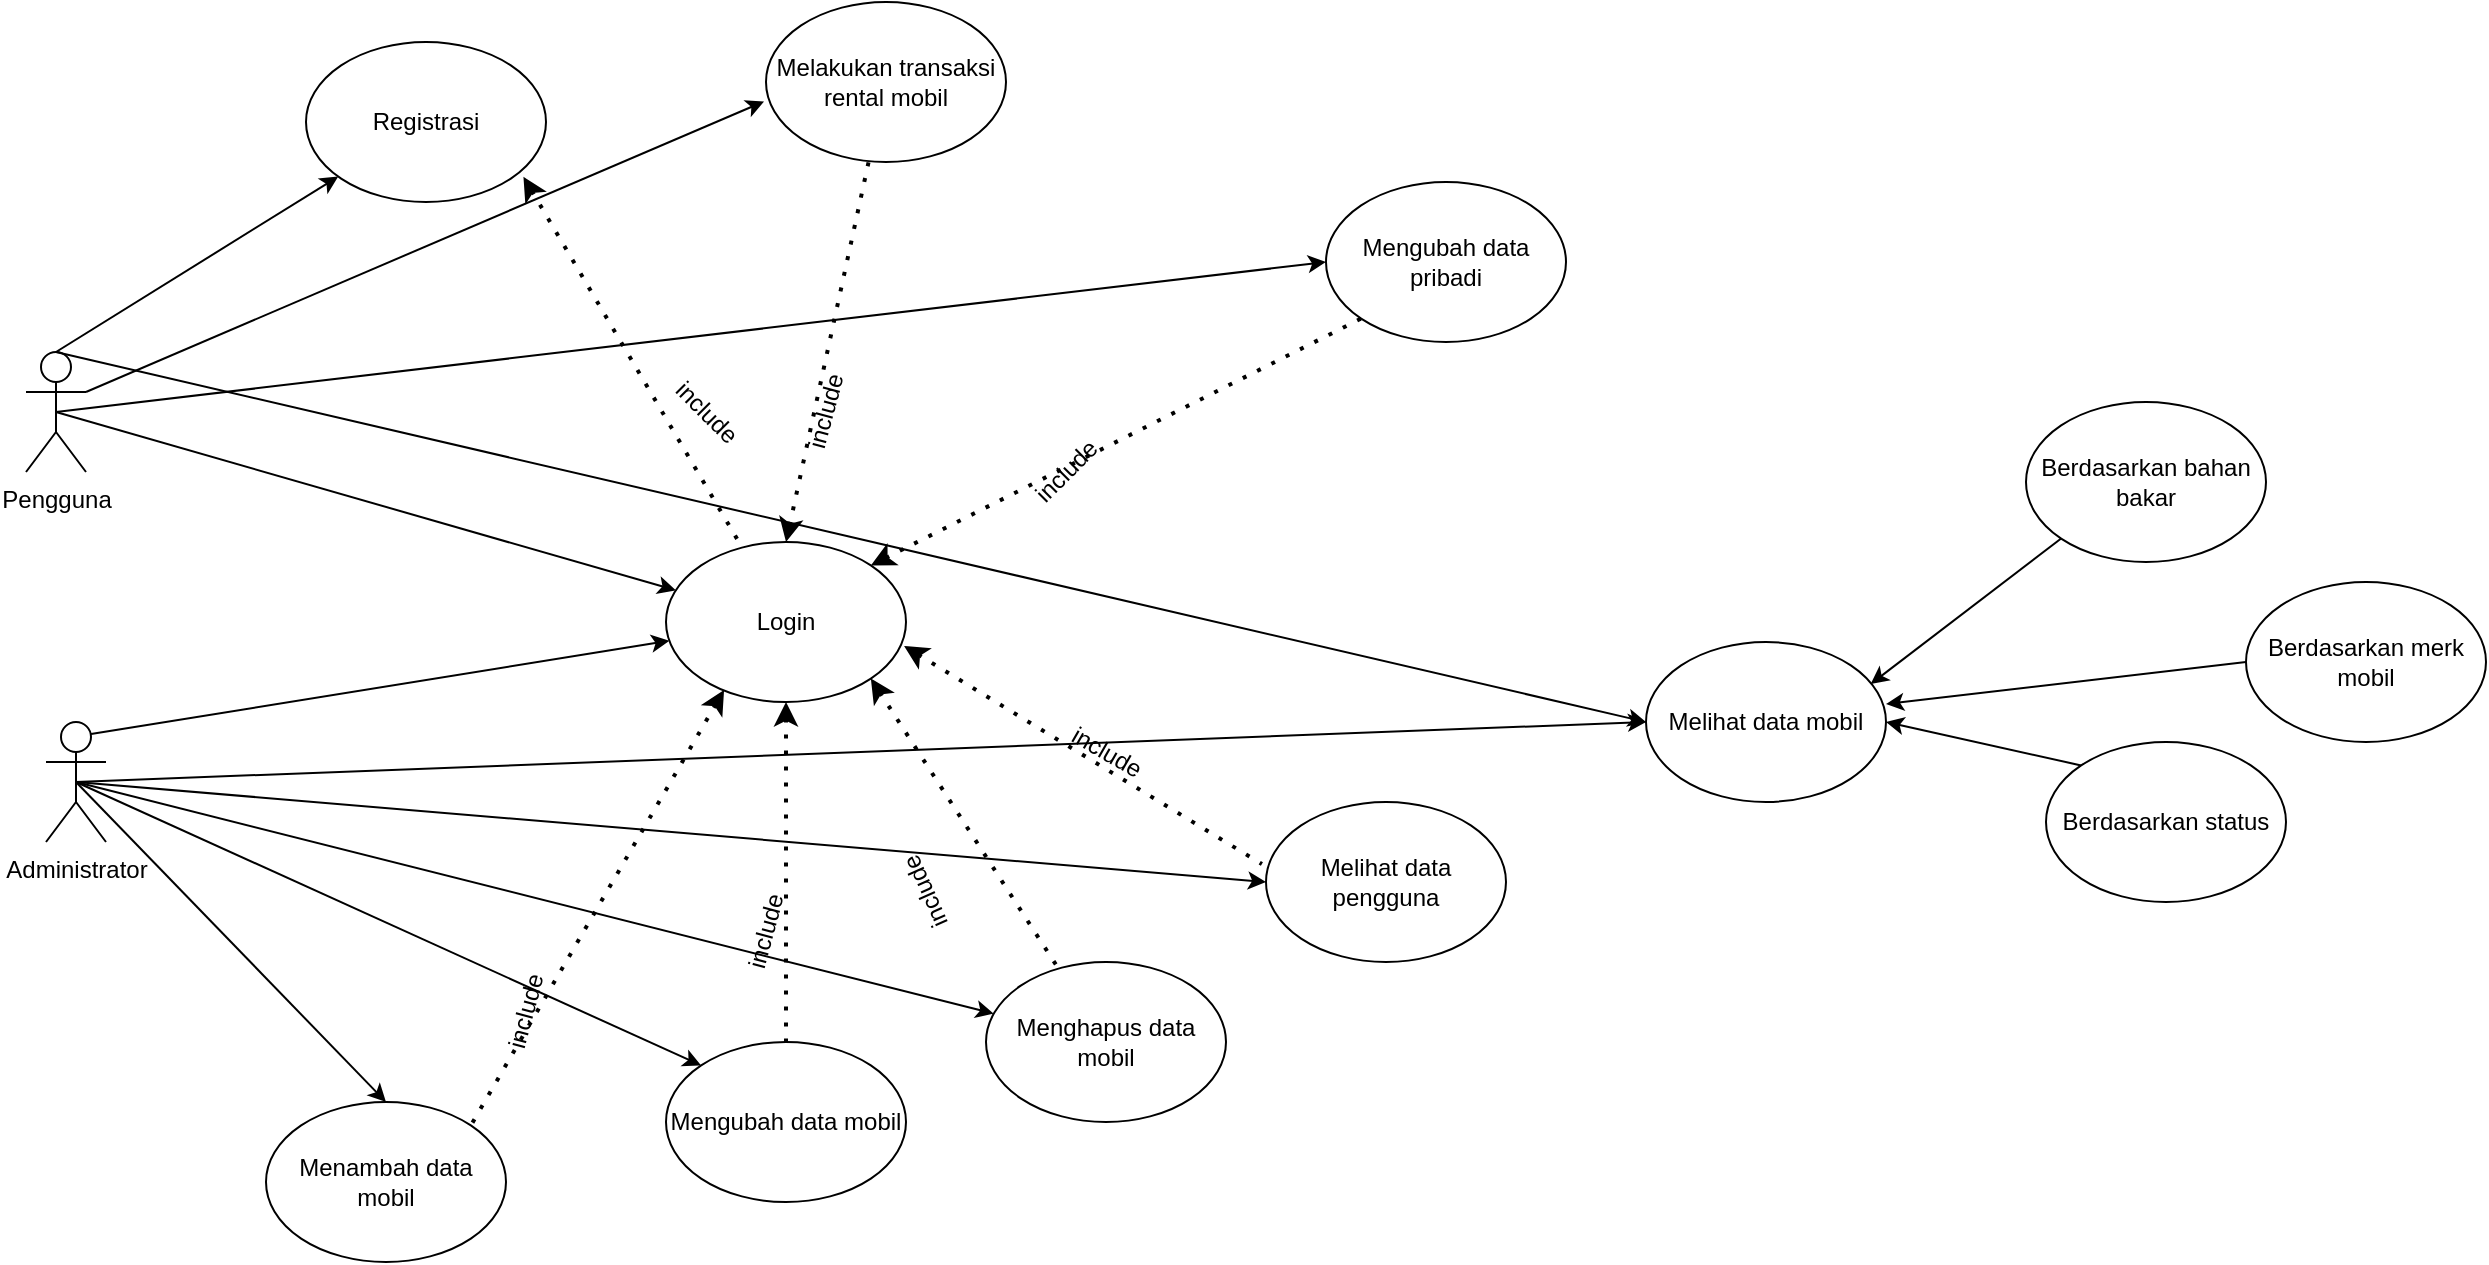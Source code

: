 <mxfile version="20.5.1" type="github">
  <diagram id="B251NugsWzoPd4SDN37e" name="Halaman-1">
    <mxGraphModel dx="1157" dy="693" grid="1" gridSize="10" guides="1" tooltips="1" connect="1" arrows="1" fold="1" page="1" pageScale="1" pageWidth="2336" pageHeight="1654" math="0" shadow="0">
      <root>
        <mxCell id="0" />
        <mxCell id="1" parent="0" />
        <mxCell id="0clVsL5dOq3qMBQrPElE-1" value="Pengguna" style="shape=umlActor;verticalLabelPosition=bottom;verticalAlign=top;html=1;outlineConnect=0;" vertex="1" parent="1">
          <mxGeometry x="310" y="205" width="30" height="60" as="geometry" />
        </mxCell>
        <mxCell id="0clVsL5dOq3qMBQrPElE-2" value="Administrator" style="shape=umlActor;verticalLabelPosition=bottom;verticalAlign=top;html=1;outlineConnect=0;" vertex="1" parent="1">
          <mxGeometry x="320" y="390" width="30" height="60" as="geometry" />
        </mxCell>
        <mxCell id="0clVsL5dOq3qMBQrPElE-3" value="Login" style="ellipse;whiteSpace=wrap;html=1;" vertex="1" parent="1">
          <mxGeometry x="630" y="300" width="120" height="80" as="geometry" />
        </mxCell>
        <mxCell id="0clVsL5dOq3qMBQrPElE-4" value="Registrasi" style="ellipse;whiteSpace=wrap;html=1;" vertex="1" parent="1">
          <mxGeometry x="450" y="50" width="120" height="80" as="geometry" />
        </mxCell>
        <mxCell id="0clVsL5dOq3qMBQrPElE-5" value="Melakukan transaksi rental mobil" style="ellipse;whiteSpace=wrap;html=1;" vertex="1" parent="1">
          <mxGeometry x="680" y="30" width="120" height="80" as="geometry" />
        </mxCell>
        <mxCell id="0clVsL5dOq3qMBQrPElE-6" value="Mengubah data mobil" style="ellipse;whiteSpace=wrap;html=1;" vertex="1" parent="1">
          <mxGeometry x="630" y="550" width="120" height="80" as="geometry" />
        </mxCell>
        <mxCell id="0clVsL5dOq3qMBQrPElE-7" value="Mengubah data pribadi" style="ellipse;whiteSpace=wrap;html=1;" vertex="1" parent="1">
          <mxGeometry x="960" y="120" width="120" height="80" as="geometry" />
        </mxCell>
        <mxCell id="0clVsL5dOq3qMBQrPElE-8" value="Menambah data mobil" style="ellipse;whiteSpace=wrap;html=1;" vertex="1" parent="1">
          <mxGeometry x="430" y="580" width="120" height="80" as="geometry" />
        </mxCell>
        <mxCell id="0clVsL5dOq3qMBQrPElE-9" value="Melihat data mobil" style="ellipse;whiteSpace=wrap;html=1;" vertex="1" parent="1">
          <mxGeometry x="1120" y="350" width="120" height="80" as="geometry" />
        </mxCell>
        <mxCell id="0clVsL5dOq3qMBQrPElE-10" value="Berdasarkan status" style="ellipse;whiteSpace=wrap;html=1;" vertex="1" parent="1">
          <mxGeometry x="1320" y="400" width="120" height="80" as="geometry" />
        </mxCell>
        <mxCell id="0clVsL5dOq3qMBQrPElE-11" value="Berdasarkan bahan bakar" style="ellipse;whiteSpace=wrap;html=1;" vertex="1" parent="1">
          <mxGeometry x="1310" y="230" width="120" height="80" as="geometry" />
        </mxCell>
        <mxCell id="0clVsL5dOq3qMBQrPElE-12" value="Menghapus data mobil" style="ellipse;whiteSpace=wrap;html=1;" vertex="1" parent="1">
          <mxGeometry x="790" y="510" width="120" height="80" as="geometry" />
        </mxCell>
        <mxCell id="0clVsL5dOq3qMBQrPElE-13" value="Melihat data pengguna" style="ellipse;whiteSpace=wrap;html=1;" vertex="1" parent="1">
          <mxGeometry x="930" y="430" width="120" height="80" as="geometry" />
        </mxCell>
        <mxCell id="0clVsL5dOq3qMBQrPElE-14" value="" style="endArrow=classic;html=1;rounded=0;exitX=0.5;exitY=0.5;exitDx=0;exitDy=0;exitPerimeter=0;" edge="1" parent="1" source="0clVsL5dOq3qMBQrPElE-1" target="0clVsL5dOq3qMBQrPElE-3">
          <mxGeometry width="50" height="50" relative="1" as="geometry">
            <mxPoint x="490" y="260" as="sourcePoint" />
            <mxPoint x="640" y="330" as="targetPoint" />
          </mxGeometry>
        </mxCell>
        <mxCell id="0clVsL5dOq3qMBQrPElE-15" value="" style="endArrow=classic;html=1;rounded=0;exitX=0.75;exitY=0.1;exitDx=0;exitDy=0;exitPerimeter=0;" edge="1" parent="1" source="0clVsL5dOq3qMBQrPElE-2" target="0clVsL5dOq3qMBQrPElE-3">
          <mxGeometry width="50" height="50" relative="1" as="geometry">
            <mxPoint x="420" y="390" as="sourcePoint" />
            <mxPoint x="620" y="400" as="targetPoint" />
          </mxGeometry>
        </mxCell>
        <mxCell id="0clVsL5dOq3qMBQrPElE-16" value="" style="endArrow=classic;html=1;rounded=0;entryX=-0.008;entryY=0.622;entryDx=0;entryDy=0;entryPerimeter=0;exitX=1;exitY=0.333;exitDx=0;exitDy=0;exitPerimeter=0;" edge="1" parent="1" source="0clVsL5dOq3qMBQrPElE-1" target="0clVsL5dOq3qMBQrPElE-5">
          <mxGeometry width="50" height="50" relative="1" as="geometry">
            <mxPoint x="480" y="220" as="sourcePoint" />
            <mxPoint x="670" y="90" as="targetPoint" />
          </mxGeometry>
        </mxCell>
        <mxCell id="0clVsL5dOq3qMBQrPElE-17" value="" style="endArrow=none;dashed=1;html=1;dashPattern=1 3;strokeWidth=2;rounded=0;startArrow=classic;startFill=1;exitX=0.5;exitY=0;exitDx=0;exitDy=0;" edge="1" parent="1" source="0clVsL5dOq3qMBQrPElE-3" target="0clVsL5dOq3qMBQrPElE-5">
          <mxGeometry width="50" height="50" relative="1" as="geometry">
            <mxPoint x="690" y="345" as="sourcePoint" />
            <mxPoint x="720" y="135" as="targetPoint" />
          </mxGeometry>
        </mxCell>
        <mxCell id="0clVsL5dOq3qMBQrPElE-18" value="include" style="text;html=1;resizable=0;autosize=1;align=center;verticalAlign=middle;points=[];fillColor=none;strokeColor=none;rounded=0;rotation=-75;" vertex="1" parent="1">
          <mxGeometry x="680" y="220" width="60" height="30" as="geometry" />
        </mxCell>
        <mxCell id="0clVsL5dOq3qMBQrPElE-19" value="" style="endArrow=classic;html=1;rounded=0;exitX=0.5;exitY=0;exitDx=0;exitDy=0;exitPerimeter=0;" edge="1" parent="1" source="0clVsL5dOq3qMBQrPElE-1" target="0clVsL5dOq3qMBQrPElE-4">
          <mxGeometry width="50" height="50" relative="1" as="geometry">
            <mxPoint x="455" y="260" as="sourcePoint" />
            <mxPoint x="654.524" y="363.907" as="targetPoint" />
          </mxGeometry>
        </mxCell>
        <mxCell id="0clVsL5dOq3qMBQrPElE-20" value="" style="endArrow=none;dashed=1;html=1;dashPattern=1 3;strokeWidth=2;rounded=0;startArrow=classic;startFill=1;exitX=0.906;exitY=0.842;exitDx=0;exitDy=0;exitPerimeter=0;" edge="1" parent="1" source="0clVsL5dOq3qMBQrPElE-4" target="0clVsL5dOq3qMBQrPElE-3">
          <mxGeometry width="50" height="50" relative="1" as="geometry">
            <mxPoint x="710" y="340" as="sourcePoint" />
            <mxPoint x="740" y="130" as="targetPoint" />
          </mxGeometry>
        </mxCell>
        <mxCell id="0clVsL5dOq3qMBQrPElE-21" value="include" style="text;html=1;resizable=0;autosize=1;align=center;verticalAlign=middle;points=[];fillColor=none;strokeColor=none;rounded=0;rotation=45;" vertex="1" parent="1">
          <mxGeometry x="620" y="220" width="60" height="30" as="geometry" />
        </mxCell>
        <mxCell id="0clVsL5dOq3qMBQrPElE-22" value="" style="endArrow=classic;html=1;rounded=0;exitX=0.5;exitY=0.5;exitDx=0;exitDy=0;exitPerimeter=0;entryX=0;entryY=0;entryDx=0;entryDy=0;" edge="1" parent="1" source="0clVsL5dOq3qMBQrPElE-2" target="0clVsL5dOq3qMBQrPElE-6">
          <mxGeometry width="50" height="50" relative="1" as="geometry">
            <mxPoint x="440" y="430" as="sourcePoint" />
            <mxPoint x="641.537" y="398.994" as="targetPoint" />
          </mxGeometry>
        </mxCell>
        <mxCell id="0clVsL5dOq3qMBQrPElE-23" value="" style="endArrow=classic;html=1;rounded=0;entryX=0;entryY=0.5;entryDx=0;entryDy=0;exitX=0.5;exitY=0;exitDx=0;exitDy=0;exitPerimeter=0;" edge="1" parent="1" source="0clVsL5dOq3qMBQrPElE-1" target="0clVsL5dOq3qMBQrPElE-9">
          <mxGeometry width="50" height="50" relative="1" as="geometry">
            <mxPoint x="460" y="230" as="sourcePoint" />
            <mxPoint x="689.04" y="89.76" as="targetPoint" />
          </mxGeometry>
        </mxCell>
        <mxCell id="0clVsL5dOq3qMBQrPElE-24" value="" style="endArrow=classic;html=1;rounded=0;entryX=0.936;entryY=0.263;entryDx=0;entryDy=0;entryPerimeter=0;exitX=0;exitY=1;exitDx=0;exitDy=0;" edge="1" parent="1" source="0clVsL5dOq3qMBQrPElE-11" target="0clVsL5dOq3qMBQrPElE-9">
          <mxGeometry width="50" height="50" relative="1" as="geometry">
            <mxPoint x="470" y="240" as="sourcePoint" />
            <mxPoint x="1130" y="400" as="targetPoint" />
          </mxGeometry>
        </mxCell>
        <mxCell id="0clVsL5dOq3qMBQrPElE-25" value="" style="endArrow=classic;html=1;rounded=0;entryX=1;entryY=0.5;entryDx=0;entryDy=0;exitX=0;exitY=0;exitDx=0;exitDy=0;" edge="1" parent="1" source="0clVsL5dOq3qMBQrPElE-10" target="0clVsL5dOq3qMBQrPElE-9">
          <mxGeometry width="50" height="50" relative="1" as="geometry">
            <mxPoint x="1337.574" y="308.284" as="sourcePoint" />
            <mxPoint x="1242.32" y="381.04" as="targetPoint" />
          </mxGeometry>
        </mxCell>
        <mxCell id="0clVsL5dOq3qMBQrPElE-26" value="" style="endArrow=none;dashed=1;html=1;dashPattern=1 3;strokeWidth=2;rounded=0;startArrow=classic;startFill=1;entryX=0.5;entryY=0;entryDx=0;entryDy=0;exitX=0.5;exitY=1;exitDx=0;exitDy=0;" edge="1" parent="1" source="0clVsL5dOq3qMBQrPElE-3" target="0clVsL5dOq3qMBQrPElE-6">
          <mxGeometry width="50" height="50" relative="1" as="geometry">
            <mxPoint x="680" y="430" as="sourcePoint" />
            <mxPoint x="681.026" y="352.053" as="targetPoint" />
          </mxGeometry>
        </mxCell>
        <mxCell id="0clVsL5dOq3qMBQrPElE-27" value="include" style="text;html=1;resizable=0;autosize=1;align=center;verticalAlign=middle;points=[];fillColor=none;strokeColor=none;rounded=0;rotation=-75;" vertex="1" parent="1">
          <mxGeometry x="650" y="480" width="60" height="30" as="geometry" />
        </mxCell>
        <mxCell id="0clVsL5dOq3qMBQrPElE-29" value="" style="endArrow=classic;html=1;rounded=0;entryX=0;entryY=0.5;entryDx=0;entryDy=0;exitX=0.5;exitY=0.5;exitDx=0;exitDy=0;exitPerimeter=0;" edge="1" parent="1" source="0clVsL5dOq3qMBQrPElE-1" target="0clVsL5dOq3qMBQrPElE-7">
          <mxGeometry width="50" height="50" relative="1" as="geometry">
            <mxPoint x="460" y="230" as="sourcePoint" />
            <mxPoint x="1130" y="400" as="targetPoint" />
          </mxGeometry>
        </mxCell>
        <mxCell id="0clVsL5dOq3qMBQrPElE-30" value="" style="endArrow=none;dashed=1;html=1;dashPattern=1 3;strokeWidth=2;rounded=0;startArrow=classic;startFill=1;exitX=1;exitY=0;exitDx=0;exitDy=0;entryX=0;entryY=1;entryDx=0;entryDy=0;" edge="1" parent="1" source="0clVsL5dOq3qMBQrPElE-3" target="0clVsL5dOq3qMBQrPElE-7">
          <mxGeometry width="50" height="50" relative="1" as="geometry">
            <mxPoint x="568.72" y="127.36" as="sourcePoint" />
            <mxPoint x="681.026" y="352.053" as="targetPoint" />
          </mxGeometry>
        </mxCell>
        <mxCell id="0clVsL5dOq3qMBQrPElE-32" value="include" style="text;html=1;resizable=0;autosize=1;align=center;verticalAlign=middle;points=[];fillColor=none;strokeColor=none;rounded=0;rotation=-45;" vertex="1" parent="1">
          <mxGeometry x="800" y="250" width="60" height="30" as="geometry" />
        </mxCell>
        <mxCell id="0clVsL5dOq3qMBQrPElE-33" value="" style="endArrow=classic;html=1;rounded=0;entryX=0.5;entryY=0;entryDx=0;entryDy=0;exitX=0.5;exitY=0.5;exitDx=0;exitDy=0;exitPerimeter=0;" edge="1" parent="1" source="0clVsL5dOq3qMBQrPElE-2" target="0clVsL5dOq3qMBQrPElE-8">
          <mxGeometry width="50" height="50" relative="1" as="geometry">
            <mxPoint x="420" y="390" as="sourcePoint" />
            <mxPoint x="657.574" y="571.716" as="targetPoint" />
          </mxGeometry>
        </mxCell>
        <mxCell id="0clVsL5dOq3qMBQrPElE-34" value="include" style="text;html=1;resizable=0;autosize=1;align=center;verticalAlign=middle;points=[];fillColor=none;strokeColor=none;rounded=0;rotation=-75;" vertex="1" parent="1">
          <mxGeometry x="530" y="520" width="60" height="30" as="geometry" />
        </mxCell>
        <mxCell id="0clVsL5dOq3qMBQrPElE-35" value="" style="endArrow=none;dashed=1;html=1;dashPattern=1 3;strokeWidth=2;rounded=0;startArrow=classic;startFill=1;entryX=1;entryY=0;entryDx=0;entryDy=0;exitX=0.242;exitY=0.925;exitDx=0;exitDy=0;exitPerimeter=0;" edge="1" parent="1" source="0clVsL5dOq3qMBQrPElE-3" target="0clVsL5dOq3qMBQrPElE-8">
          <mxGeometry width="50" height="50" relative="1" as="geometry">
            <mxPoint x="700" y="430" as="sourcePoint" />
            <mxPoint x="700" y="560" as="targetPoint" />
          </mxGeometry>
        </mxCell>
        <mxCell id="0clVsL5dOq3qMBQrPElE-36" value="Berdasarkan merk mobil" style="ellipse;whiteSpace=wrap;html=1;" vertex="1" parent="1">
          <mxGeometry x="1420" y="320" width="120" height="80" as="geometry" />
        </mxCell>
        <mxCell id="0clVsL5dOq3qMBQrPElE-37" value="" style="endArrow=classic;html=1;rounded=0;exitX=0;exitY=0.5;exitDx=0;exitDy=0;" edge="1" parent="1" source="0clVsL5dOq3qMBQrPElE-36">
          <mxGeometry width="50" height="50" relative="1" as="geometry">
            <mxPoint x="1337.574" y="308.284" as="sourcePoint" />
            <mxPoint x="1240" y="381" as="targetPoint" />
          </mxGeometry>
        </mxCell>
        <mxCell id="0clVsL5dOq3qMBQrPElE-38" value="" style="endArrow=classic;html=1;rounded=0;exitX=0.5;exitY=0.5;exitDx=0;exitDy=0;exitPerimeter=0;" edge="1" parent="1" source="0clVsL5dOq3qMBQrPElE-2" target="0clVsL5dOq3qMBQrPElE-12">
          <mxGeometry width="50" height="50" relative="1" as="geometry">
            <mxPoint x="425" y="400" as="sourcePoint" />
            <mxPoint x="657.574" y="571.716" as="targetPoint" />
          </mxGeometry>
        </mxCell>
        <mxCell id="0clVsL5dOq3qMBQrPElE-39" value="include" style="text;html=1;resizable=0;autosize=1;align=center;verticalAlign=middle;points=[];fillColor=none;strokeColor=none;rounded=0;rotation=-114;" vertex="1" parent="1">
          <mxGeometry x="730" y="460" width="60" height="30" as="geometry" />
        </mxCell>
        <mxCell id="0clVsL5dOq3qMBQrPElE-40" value="" style="endArrow=none;dashed=1;html=1;dashPattern=1 3;strokeWidth=2;rounded=0;startArrow=classic;startFill=1;exitX=1;exitY=1;exitDx=0;exitDy=0;" edge="1" parent="1" source="0clVsL5dOq3qMBQrPElE-3" target="0clVsL5dOq3qMBQrPElE-12">
          <mxGeometry width="50" height="50" relative="1" as="geometry">
            <mxPoint x="700" y="430" as="sourcePoint" />
            <mxPoint x="700" y="560" as="targetPoint" />
          </mxGeometry>
        </mxCell>
        <mxCell id="0clVsL5dOq3qMBQrPElE-43" value="" style="endArrow=none;dashed=1;html=1;dashPattern=1 3;strokeWidth=2;rounded=0;startArrow=classic;startFill=1;exitX=0.992;exitY=0.65;exitDx=0;exitDy=0;entryX=-0.017;entryY=0.388;entryDx=0;entryDy=0;entryPerimeter=0;exitPerimeter=0;" edge="1" parent="1" source="0clVsL5dOq3qMBQrPElE-3" target="0clVsL5dOq3qMBQrPElE-13">
          <mxGeometry width="50" height="50" relative="1" as="geometry">
            <mxPoint x="742.426" y="418.284" as="sourcePoint" />
            <mxPoint x="830.956" y="524.999" as="targetPoint" />
          </mxGeometry>
        </mxCell>
        <mxCell id="0clVsL5dOq3qMBQrPElE-44" value="include" style="text;html=1;resizable=0;autosize=1;align=center;verticalAlign=middle;points=[];fillColor=none;strokeColor=none;rounded=0;rotation=30;" vertex="1" parent="1">
          <mxGeometry x="820" y="390" width="60" height="30" as="geometry" />
        </mxCell>
        <mxCell id="0clVsL5dOq3qMBQrPElE-45" value="" style="endArrow=classic;html=1;rounded=0;exitX=0.5;exitY=0.5;exitDx=0;exitDy=0;exitPerimeter=0;entryX=0;entryY=0.5;entryDx=0;entryDy=0;" edge="1" parent="1" source="0clVsL5dOq3qMBQrPElE-2" target="0clVsL5dOq3qMBQrPElE-13">
          <mxGeometry width="50" height="50" relative="1" as="geometry">
            <mxPoint x="425" y="400" as="sourcePoint" />
            <mxPoint x="807.465" y="540.677" as="targetPoint" />
          </mxGeometry>
        </mxCell>
        <mxCell id="0clVsL5dOq3qMBQrPElE-46" value="" style="endArrow=classic;html=1;rounded=0;exitX=0.5;exitY=0.5;exitDx=0;exitDy=0;exitPerimeter=0;entryX=0;entryY=0.5;entryDx=0;entryDy=0;" edge="1" parent="1" source="0clVsL5dOq3qMBQrPElE-2" target="0clVsL5dOq3qMBQrPElE-9">
          <mxGeometry width="50" height="50" relative="1" as="geometry">
            <mxPoint x="425" y="400" as="sourcePoint" />
            <mxPoint x="940" y="480" as="targetPoint" />
          </mxGeometry>
        </mxCell>
      </root>
    </mxGraphModel>
  </diagram>
</mxfile>
